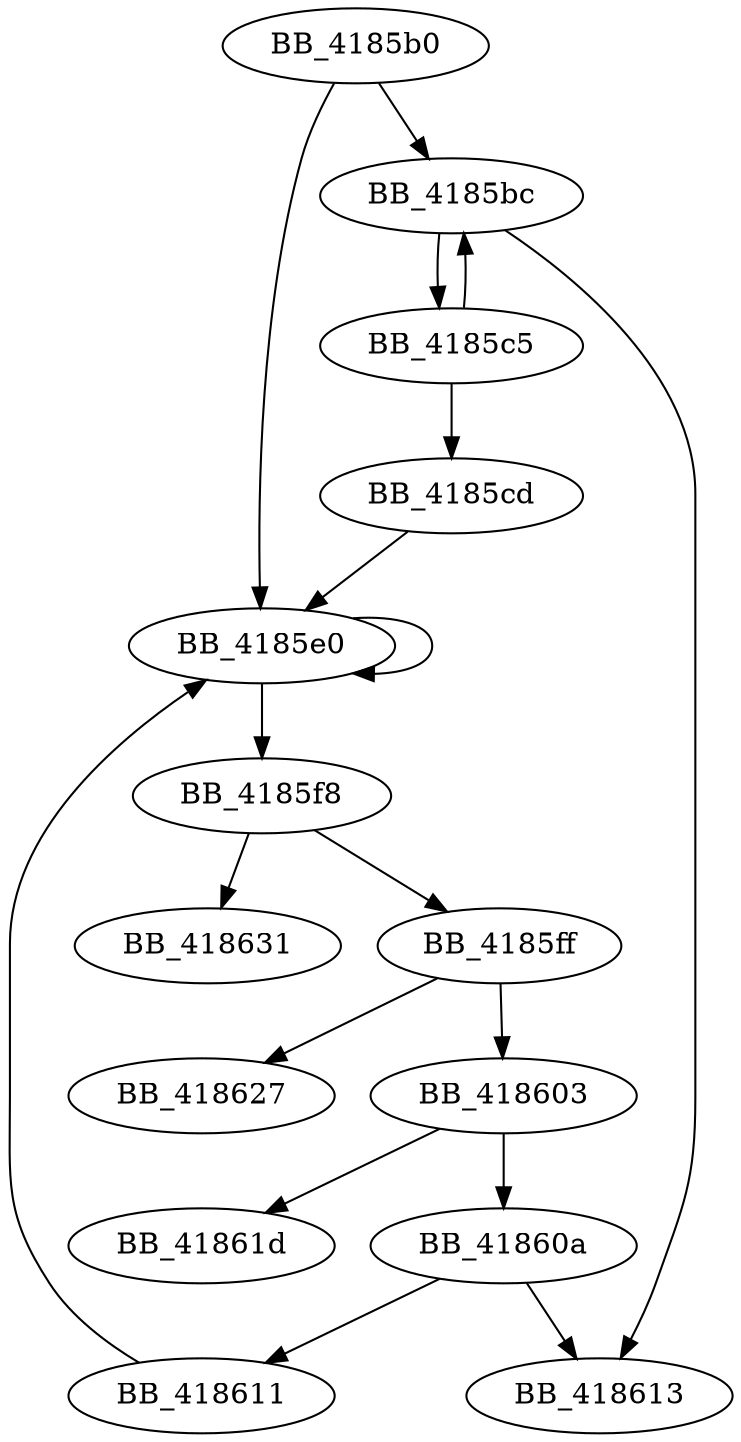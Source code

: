 DiGraph _strlen{
BB_4185b0->BB_4185bc
BB_4185b0->BB_4185e0
BB_4185bc->BB_4185c5
BB_4185bc->BB_418613
BB_4185c5->BB_4185bc
BB_4185c5->BB_4185cd
BB_4185cd->BB_4185e0
BB_4185e0->BB_4185e0
BB_4185e0->BB_4185f8
BB_4185f8->BB_4185ff
BB_4185f8->BB_418631
BB_4185ff->BB_418603
BB_4185ff->BB_418627
BB_418603->BB_41860a
BB_418603->BB_41861d
BB_41860a->BB_418611
BB_41860a->BB_418613
BB_418611->BB_4185e0
}

